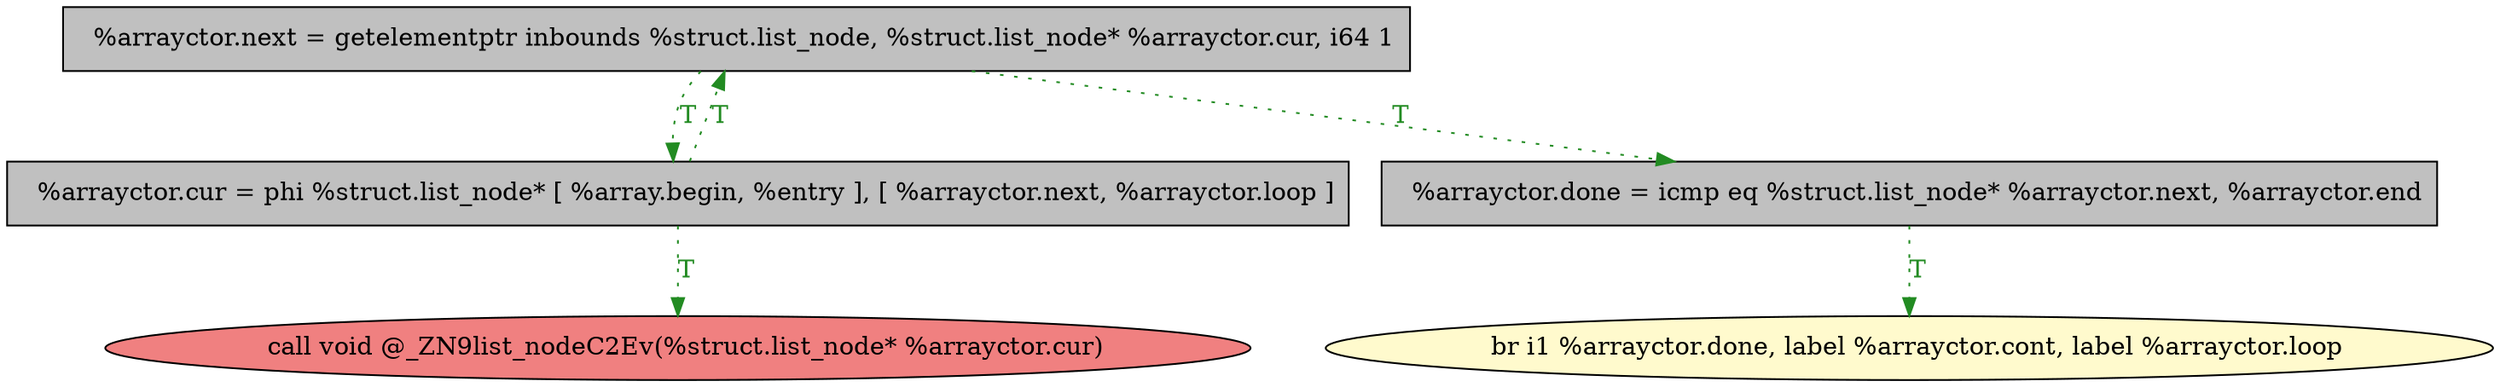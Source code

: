 
digraph G {


node840 [fillcolor=grey,label="  %arrayctor.done = icmp eq %struct.list_node* %arrayctor.next, %arrayctor.end",shape=rectangle,style=filled ]
node839 [fillcolor=grey,label="  %arrayctor.cur = phi %struct.list_node* [ %array.begin, %entry ], [ %arrayctor.next, %arrayctor.loop ]",shape=rectangle,style=filled ]
node841 [fillcolor=lightcoral,label="  call void @_ZN9list_nodeC2Ev(%struct.list_node* %arrayctor.cur)",shape=ellipse,style=filled ]
node837 [fillcolor=lemonchiffon,label="  br i1 %arrayctor.done, label %arrayctor.cont, label %arrayctor.loop",shape=ellipse,style=filled ]
node838 [fillcolor=grey,label="  %arrayctor.next = getelementptr inbounds %struct.list_node, %struct.list_node* %arrayctor.cur, i64 1",shape=rectangle,style=filled ]

node839->node838 [style=dotted,color=forestgreen,label="T",fontcolor=forestgreen ]
node838->node839 [style=dotted,color=forestgreen,label="T",fontcolor=forestgreen ]
node840->node837 [style=dotted,color=forestgreen,label="T",fontcolor=forestgreen ]
node838->node840 [style=dotted,color=forestgreen,label="T",fontcolor=forestgreen ]
node839->node841 [style=dotted,color=forestgreen,label="T",fontcolor=forestgreen ]


}
